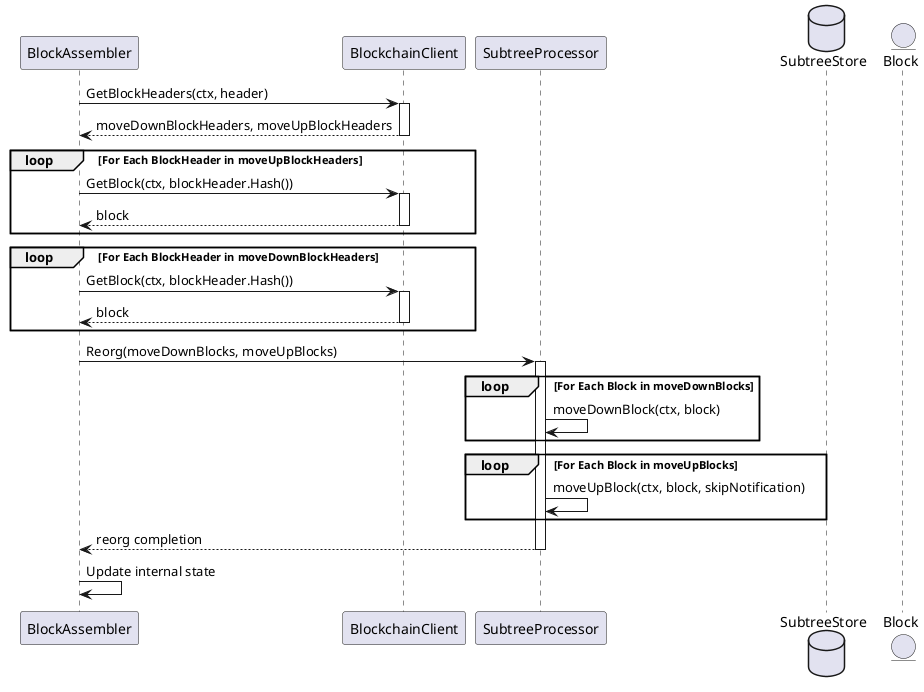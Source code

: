 @startuml
participant "BlockAssembler" as BA
participant "BlockchainClient" as BC
participant "SubtreeProcessor" as STP
database "SubtreeStore" as SStore
entity "Block" as BlockEntity

BA -> BC : GetBlockHeaders(ctx, header)
activate BC
BC --> BA : moveDownBlockHeaders, moveUpBlockHeaders
deactivate BC

loop For Each BlockHeader in moveUpBlockHeaders
    BA -> BC : GetBlock(ctx, blockHeader.Hash())
    activate BC
    BC --> BA : block
    deactivate BC
end

loop For Each BlockHeader in moveDownBlockHeaders
    BA -> BC : GetBlock(ctx, blockHeader.Hash())
    activate BC
    BC --> BA : block
    deactivate BC
end

BA -> STP : Reorg(moveDownBlocks, moveUpBlocks)
activate STP

loop For Each Block in moveDownBlocks
    STP -> STP : moveDownBlock(ctx, block)
end

loop For Each Block in moveUpBlocks
    STP -> STP : moveUpBlock(ctx, block, skipNotification)
end

STP --> BA : reorg completion
deactivate STP

BA -> BA : Update internal state
@enduml

